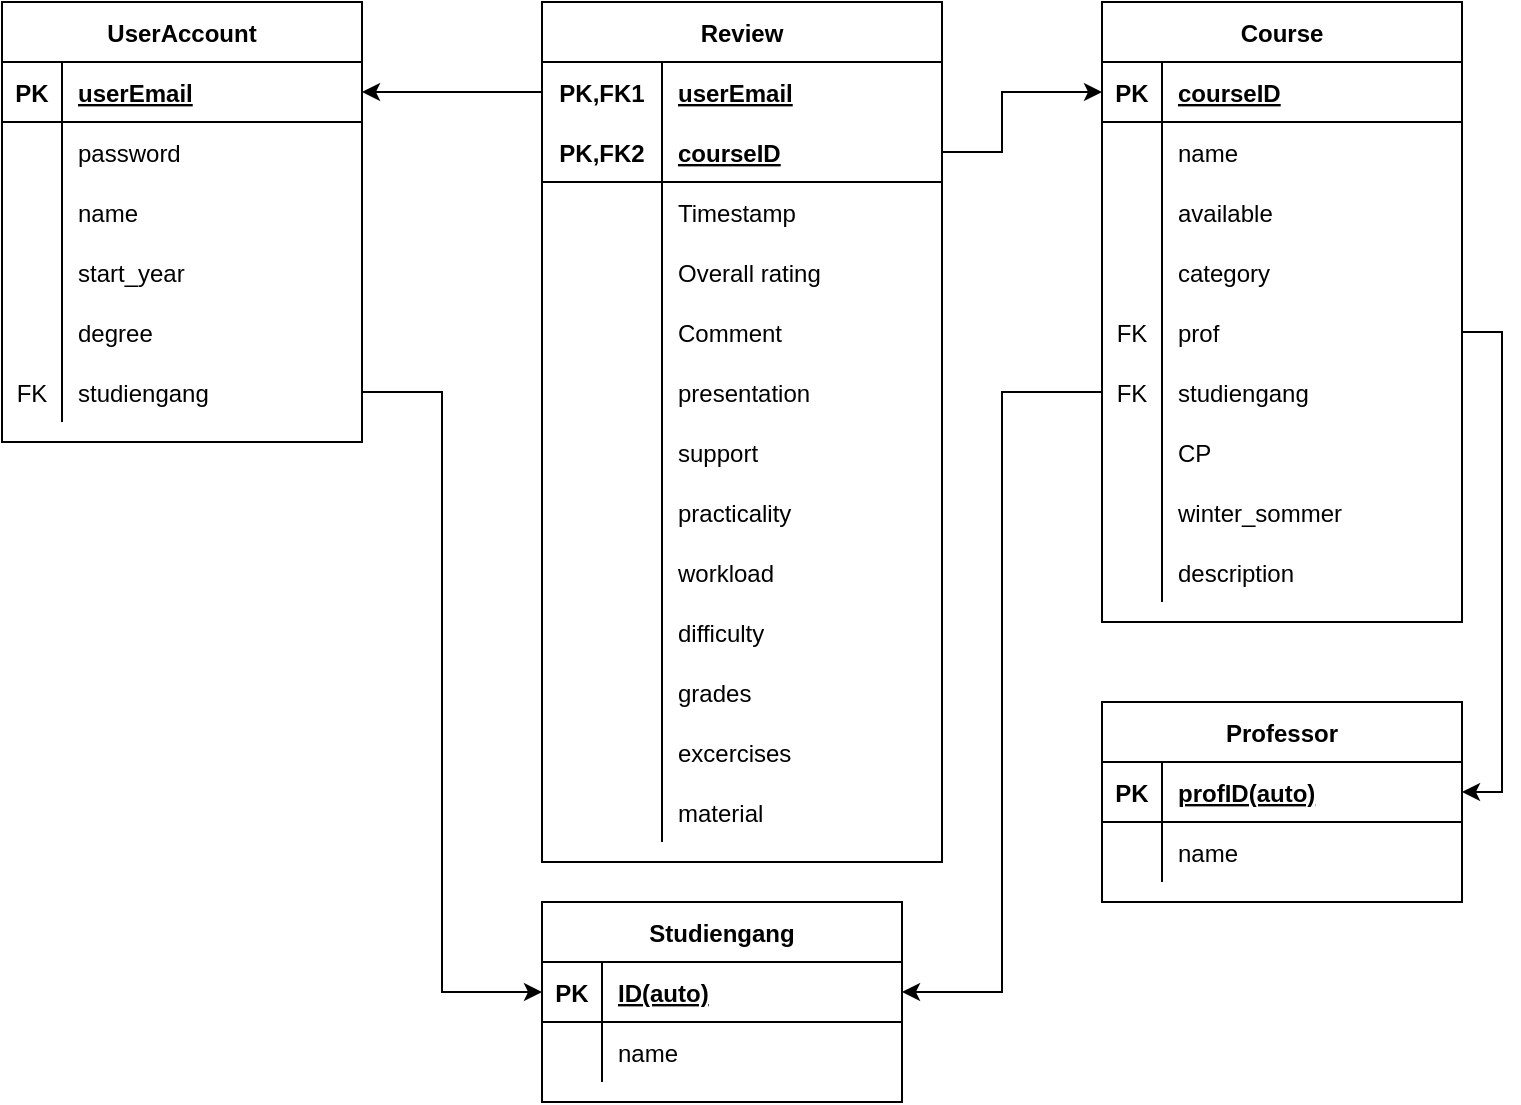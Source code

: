 <mxfile version="13.7.9" type="device"><diagram id="c5sWWQLXmbytfApVnVWo" name="Page-1"><mxGraphModel dx="780" dy="813" grid="1" gridSize="10" guides="1" tooltips="1" connect="1" arrows="1" fold="1" page="1" pageScale="1" pageWidth="827" pageHeight="1169" math="0" shadow="0"><root><mxCell id="0"/><mxCell id="1" parent="0"/><mxCell id="COSJbaJv8XqN8ZDeL6Fu-1" value="UserAccount" style="shape=table;startSize=30;container=1;collapsible=1;childLayout=tableLayout;fixedRows=1;rowLines=0;fontStyle=1;align=center;resizeLast=1;" parent="1" vertex="1"><mxGeometry x="20" y="100" width="180" height="220" as="geometry"/></mxCell><mxCell id="COSJbaJv8XqN8ZDeL6Fu-2" value="" style="shape=partialRectangle;collapsible=0;dropTarget=0;pointerEvents=0;fillColor=none;top=0;left=0;bottom=1;right=0;points=[[0,0.5],[1,0.5]];portConstraint=eastwest;" parent="COSJbaJv8XqN8ZDeL6Fu-1" vertex="1"><mxGeometry y="30" width="180" height="30" as="geometry"/></mxCell><mxCell id="COSJbaJv8XqN8ZDeL6Fu-3" value="PK" style="shape=partialRectangle;connectable=0;fillColor=none;top=0;left=0;bottom=0;right=0;fontStyle=1;overflow=hidden;" parent="COSJbaJv8XqN8ZDeL6Fu-2" vertex="1"><mxGeometry width="30" height="30" as="geometry"/></mxCell><mxCell id="COSJbaJv8XqN8ZDeL6Fu-4" value="userEmail" style="shape=partialRectangle;connectable=0;fillColor=none;top=0;left=0;bottom=0;right=0;align=left;spacingLeft=6;fontStyle=5;overflow=hidden;" parent="COSJbaJv8XqN8ZDeL6Fu-2" vertex="1"><mxGeometry x="30" width="150" height="30" as="geometry"/></mxCell><mxCell id="COSJbaJv8XqN8ZDeL6Fu-5" value="" style="shape=partialRectangle;collapsible=0;dropTarget=0;pointerEvents=0;fillColor=none;top=0;left=0;bottom=0;right=0;points=[[0,0.5],[1,0.5]];portConstraint=eastwest;" parent="COSJbaJv8XqN8ZDeL6Fu-1" vertex="1"><mxGeometry y="60" width="180" height="30" as="geometry"/></mxCell><mxCell id="COSJbaJv8XqN8ZDeL6Fu-6" value="" style="shape=partialRectangle;connectable=0;fillColor=none;top=0;left=0;bottom=0;right=0;editable=1;overflow=hidden;" parent="COSJbaJv8XqN8ZDeL6Fu-5" vertex="1"><mxGeometry width="30" height="30" as="geometry"/></mxCell><mxCell id="COSJbaJv8XqN8ZDeL6Fu-7" value="password" style="shape=partialRectangle;connectable=0;fillColor=none;top=0;left=0;bottom=0;right=0;align=left;spacingLeft=6;overflow=hidden;" parent="COSJbaJv8XqN8ZDeL6Fu-5" vertex="1"><mxGeometry x="30" width="150" height="30" as="geometry"/></mxCell><mxCell id="COSJbaJv8XqN8ZDeL6Fu-8" value="" style="shape=partialRectangle;collapsible=0;dropTarget=0;pointerEvents=0;fillColor=none;top=0;left=0;bottom=0;right=0;points=[[0,0.5],[1,0.5]];portConstraint=eastwest;" parent="COSJbaJv8XqN8ZDeL6Fu-1" vertex="1"><mxGeometry y="90" width="180" height="30" as="geometry"/></mxCell><mxCell id="COSJbaJv8XqN8ZDeL6Fu-9" value="" style="shape=partialRectangle;connectable=0;fillColor=none;top=0;left=0;bottom=0;right=0;editable=1;overflow=hidden;" parent="COSJbaJv8XqN8ZDeL6Fu-8" vertex="1"><mxGeometry width="30" height="30" as="geometry"/></mxCell><mxCell id="COSJbaJv8XqN8ZDeL6Fu-10" value="name" style="shape=partialRectangle;connectable=0;fillColor=none;top=0;left=0;bottom=0;right=0;align=left;spacingLeft=6;overflow=hidden;" parent="COSJbaJv8XqN8ZDeL6Fu-8" vertex="1"><mxGeometry x="30" width="150" height="30" as="geometry"/></mxCell><mxCell id="COSJbaJv8XqN8ZDeL6Fu-11" value="" style="shape=partialRectangle;collapsible=0;dropTarget=0;pointerEvents=0;fillColor=none;top=0;left=0;bottom=0;right=0;points=[[0,0.5],[1,0.5]];portConstraint=eastwest;" parent="COSJbaJv8XqN8ZDeL6Fu-1" vertex="1"><mxGeometry y="120" width="180" height="30" as="geometry"/></mxCell><mxCell id="COSJbaJv8XqN8ZDeL6Fu-12" value="" style="shape=partialRectangle;connectable=0;fillColor=none;top=0;left=0;bottom=0;right=0;editable=1;overflow=hidden;" parent="COSJbaJv8XqN8ZDeL6Fu-11" vertex="1"><mxGeometry width="30" height="30" as="geometry"/></mxCell><mxCell id="COSJbaJv8XqN8ZDeL6Fu-13" value="start_year" style="shape=partialRectangle;connectable=0;fillColor=none;top=0;left=0;bottom=0;right=0;align=left;spacingLeft=6;overflow=hidden;" parent="COSJbaJv8XqN8ZDeL6Fu-11" vertex="1"><mxGeometry x="30" width="150" height="30" as="geometry"/></mxCell><mxCell id="COSJbaJv8XqN8ZDeL6Fu-20" style="shape=partialRectangle;collapsible=0;dropTarget=0;pointerEvents=0;fillColor=none;top=0;left=0;bottom=0;right=0;points=[[0,0.5],[1,0.5]];portConstraint=eastwest;" parent="COSJbaJv8XqN8ZDeL6Fu-1" vertex="1"><mxGeometry y="150" width="180" height="30" as="geometry"/></mxCell><mxCell id="COSJbaJv8XqN8ZDeL6Fu-21" style="shape=partialRectangle;connectable=0;fillColor=none;top=0;left=0;bottom=0;right=0;editable=1;overflow=hidden;" parent="COSJbaJv8XqN8ZDeL6Fu-20" vertex="1"><mxGeometry width="30" height="30" as="geometry"/></mxCell><mxCell id="COSJbaJv8XqN8ZDeL6Fu-22" value="degree" style="shape=partialRectangle;connectable=0;fillColor=none;top=0;left=0;bottom=0;right=0;align=left;spacingLeft=6;overflow=hidden;" parent="COSJbaJv8XqN8ZDeL6Fu-20" vertex="1"><mxGeometry x="30" width="150" height="30" as="geometry"/></mxCell><mxCell id="COSJbaJv8XqN8ZDeL6Fu-23" style="shape=partialRectangle;collapsible=0;dropTarget=0;pointerEvents=0;fillColor=none;top=0;left=0;bottom=0;right=0;points=[[0,0.5],[1,0.5]];portConstraint=eastwest;" parent="COSJbaJv8XqN8ZDeL6Fu-1" vertex="1"><mxGeometry y="180" width="180" height="30" as="geometry"/></mxCell><mxCell id="COSJbaJv8XqN8ZDeL6Fu-24" value="FK" style="shape=partialRectangle;connectable=0;fillColor=none;top=0;left=0;bottom=0;right=0;editable=1;overflow=hidden;" parent="COSJbaJv8XqN8ZDeL6Fu-23" vertex="1"><mxGeometry width="30" height="30" as="geometry"/></mxCell><mxCell id="COSJbaJv8XqN8ZDeL6Fu-25" value="studiengang" style="shape=partialRectangle;connectable=0;fillColor=none;top=0;left=0;bottom=0;right=0;align=left;spacingLeft=6;overflow=hidden;" parent="COSJbaJv8XqN8ZDeL6Fu-23" vertex="1"><mxGeometry x="30" width="150" height="30" as="geometry"/></mxCell><mxCell id="COSJbaJv8XqN8ZDeL6Fu-67" value="Review" style="shape=table;startSize=30;container=1;collapsible=1;childLayout=tableLayout;fixedRows=1;rowLines=0;fontStyle=1;align=center;resizeLast=1;" parent="1" vertex="1"><mxGeometry x="290" y="100" width="200" height="430" as="geometry"/></mxCell><mxCell id="COSJbaJv8XqN8ZDeL6Fu-68" value="" style="shape=partialRectangle;collapsible=0;dropTarget=0;pointerEvents=0;fillColor=none;top=0;left=0;bottom=0;right=0;points=[[0,0.5],[1,0.5]];portConstraint=eastwest;" parent="COSJbaJv8XqN8ZDeL6Fu-67" vertex="1"><mxGeometry y="30" width="200" height="30" as="geometry"/></mxCell><mxCell id="COSJbaJv8XqN8ZDeL6Fu-69" value="PK,FK1" style="shape=partialRectangle;connectable=0;fillColor=none;top=0;left=0;bottom=0;right=0;fontStyle=1;overflow=hidden;" parent="COSJbaJv8XqN8ZDeL6Fu-68" vertex="1"><mxGeometry width="60" height="30" as="geometry"/></mxCell><mxCell id="COSJbaJv8XqN8ZDeL6Fu-70" value="userEmail" style="shape=partialRectangle;connectable=0;fillColor=none;top=0;left=0;bottom=0;right=0;align=left;spacingLeft=6;fontStyle=5;overflow=hidden;" parent="COSJbaJv8XqN8ZDeL6Fu-68" vertex="1"><mxGeometry x="60" width="140" height="30" as="geometry"/></mxCell><mxCell id="COSJbaJv8XqN8ZDeL6Fu-71" value="" style="shape=partialRectangle;collapsible=0;dropTarget=0;pointerEvents=0;fillColor=none;top=0;left=0;bottom=1;right=0;points=[[0,0.5],[1,0.5]];portConstraint=eastwest;" parent="COSJbaJv8XqN8ZDeL6Fu-67" vertex="1"><mxGeometry y="60" width="200" height="30" as="geometry"/></mxCell><mxCell id="COSJbaJv8XqN8ZDeL6Fu-72" value="PK,FK2" style="shape=partialRectangle;connectable=0;fillColor=none;top=0;left=0;bottom=0;right=0;fontStyle=1;overflow=hidden;" parent="COSJbaJv8XqN8ZDeL6Fu-71" vertex="1"><mxGeometry width="60" height="30" as="geometry"/></mxCell><mxCell id="COSJbaJv8XqN8ZDeL6Fu-73" value="courseID" style="shape=partialRectangle;connectable=0;fillColor=none;top=0;left=0;bottom=0;right=0;align=left;spacingLeft=6;fontStyle=5;overflow=hidden;" parent="COSJbaJv8XqN8ZDeL6Fu-71" vertex="1"><mxGeometry x="60" width="140" height="30" as="geometry"/></mxCell><mxCell id="4_7l9rbQT4MLjAGLlOyu-4" style="shape=partialRectangle;collapsible=0;dropTarget=0;pointerEvents=0;fillColor=none;top=0;left=0;bottom=0;right=0;points=[[0,0.5],[1,0.5]];portConstraint=eastwest;" vertex="1" parent="COSJbaJv8XqN8ZDeL6Fu-67"><mxGeometry y="90" width="200" height="30" as="geometry"/></mxCell><mxCell id="4_7l9rbQT4MLjAGLlOyu-5" style="shape=partialRectangle;connectable=0;fillColor=none;top=0;left=0;bottom=0;right=0;editable=1;overflow=hidden;" vertex="1" parent="4_7l9rbQT4MLjAGLlOyu-4"><mxGeometry width="60" height="30" as="geometry"/></mxCell><mxCell id="4_7l9rbQT4MLjAGLlOyu-6" value="Timestamp" style="shape=partialRectangle;connectable=0;fillColor=none;top=0;left=0;bottom=0;right=0;align=left;spacingLeft=6;overflow=hidden;" vertex="1" parent="4_7l9rbQT4MLjAGLlOyu-4"><mxGeometry x="60" width="140" height="30" as="geometry"/></mxCell><mxCell id="COSJbaJv8XqN8ZDeL6Fu-74" value="" style="shape=partialRectangle;collapsible=0;dropTarget=0;pointerEvents=0;fillColor=none;top=0;left=0;bottom=0;right=0;points=[[0,0.5],[1,0.5]];portConstraint=eastwest;" parent="COSJbaJv8XqN8ZDeL6Fu-67" vertex="1"><mxGeometry y="120" width="200" height="30" as="geometry"/></mxCell><mxCell id="COSJbaJv8XqN8ZDeL6Fu-75" value="" style="shape=partialRectangle;connectable=0;fillColor=none;top=0;left=0;bottom=0;right=0;editable=1;overflow=hidden;" parent="COSJbaJv8XqN8ZDeL6Fu-74" vertex="1"><mxGeometry width="60" height="30" as="geometry"/></mxCell><mxCell id="COSJbaJv8XqN8ZDeL6Fu-76" value="Overall rating" style="shape=partialRectangle;connectable=0;fillColor=none;top=0;left=0;bottom=0;right=0;align=left;spacingLeft=6;overflow=hidden;" parent="COSJbaJv8XqN8ZDeL6Fu-74" vertex="1"><mxGeometry x="60" width="140" height="30" as="geometry"/></mxCell><mxCell id="COSJbaJv8XqN8ZDeL6Fu-77" value="" style="shape=partialRectangle;collapsible=0;dropTarget=0;pointerEvents=0;fillColor=none;top=0;left=0;bottom=0;right=0;points=[[0,0.5],[1,0.5]];portConstraint=eastwest;" parent="COSJbaJv8XqN8ZDeL6Fu-67" vertex="1"><mxGeometry y="150" width="200" height="30" as="geometry"/></mxCell><mxCell id="COSJbaJv8XqN8ZDeL6Fu-78" value="" style="shape=partialRectangle;connectable=0;fillColor=none;top=0;left=0;bottom=0;right=0;editable=1;overflow=hidden;" parent="COSJbaJv8XqN8ZDeL6Fu-77" vertex="1"><mxGeometry width="60" height="30" as="geometry"/></mxCell><mxCell id="COSJbaJv8XqN8ZDeL6Fu-79" value="Comment" style="shape=partialRectangle;connectable=0;fillColor=none;top=0;left=0;bottom=0;right=0;align=left;spacingLeft=6;overflow=hidden;" parent="COSJbaJv8XqN8ZDeL6Fu-77" vertex="1"><mxGeometry x="60" width="140" height="30" as="geometry"/></mxCell><mxCell id="S4m_LVroUnzuTkJydnxR-19" style="shape=partialRectangle;collapsible=0;dropTarget=0;pointerEvents=0;fillColor=none;top=0;left=0;bottom=0;right=0;points=[[0,0.5],[1,0.5]];portConstraint=eastwest;" parent="COSJbaJv8XqN8ZDeL6Fu-67" vertex="1"><mxGeometry y="180" width="200" height="30" as="geometry"/></mxCell><mxCell id="S4m_LVroUnzuTkJydnxR-20" style="shape=partialRectangle;connectable=0;fillColor=none;top=0;left=0;bottom=0;right=0;editable=1;overflow=hidden;" parent="S4m_LVroUnzuTkJydnxR-19" vertex="1"><mxGeometry width="60" height="30" as="geometry"/></mxCell><mxCell id="S4m_LVroUnzuTkJydnxR-21" value="presentation" style="shape=partialRectangle;connectable=0;fillColor=none;top=0;left=0;bottom=0;right=0;align=left;spacingLeft=6;overflow=hidden;" parent="S4m_LVroUnzuTkJydnxR-19" vertex="1"><mxGeometry x="60" width="140" height="30" as="geometry"/></mxCell><mxCell id="S4m_LVroUnzuTkJydnxR-16" style="shape=partialRectangle;collapsible=0;dropTarget=0;pointerEvents=0;fillColor=none;top=0;left=0;bottom=0;right=0;points=[[0,0.5],[1,0.5]];portConstraint=eastwest;" parent="COSJbaJv8XqN8ZDeL6Fu-67" vertex="1"><mxGeometry y="210" width="200" height="30" as="geometry"/></mxCell><mxCell id="S4m_LVroUnzuTkJydnxR-17" style="shape=partialRectangle;connectable=0;fillColor=none;top=0;left=0;bottom=0;right=0;editable=1;overflow=hidden;" parent="S4m_LVroUnzuTkJydnxR-16" vertex="1"><mxGeometry width="60" height="30" as="geometry"/></mxCell><mxCell id="S4m_LVroUnzuTkJydnxR-18" value="support" style="shape=partialRectangle;connectable=0;fillColor=none;top=0;left=0;bottom=0;right=0;align=left;spacingLeft=6;overflow=hidden;" parent="S4m_LVroUnzuTkJydnxR-16" vertex="1"><mxGeometry x="60" width="140" height="30" as="geometry"/></mxCell><mxCell id="S4m_LVroUnzuTkJydnxR-13" style="shape=partialRectangle;collapsible=0;dropTarget=0;pointerEvents=0;fillColor=none;top=0;left=0;bottom=0;right=0;points=[[0,0.5],[1,0.5]];portConstraint=eastwest;" parent="COSJbaJv8XqN8ZDeL6Fu-67" vertex="1"><mxGeometry y="240" width="200" height="30" as="geometry"/></mxCell><mxCell id="S4m_LVroUnzuTkJydnxR-14" style="shape=partialRectangle;connectable=0;fillColor=none;top=0;left=0;bottom=0;right=0;editable=1;overflow=hidden;" parent="S4m_LVroUnzuTkJydnxR-13" vertex="1"><mxGeometry width="60" height="30" as="geometry"/></mxCell><mxCell id="S4m_LVroUnzuTkJydnxR-15" value="practicality" style="shape=partialRectangle;connectable=0;fillColor=none;top=0;left=0;bottom=0;right=0;align=left;spacingLeft=6;overflow=hidden;" parent="S4m_LVroUnzuTkJydnxR-13" vertex="1"><mxGeometry x="60" width="140" height="30" as="geometry"/></mxCell><mxCell id="S4m_LVroUnzuTkJydnxR-10" style="shape=partialRectangle;collapsible=0;dropTarget=0;pointerEvents=0;fillColor=none;top=0;left=0;bottom=0;right=0;points=[[0,0.5],[1,0.5]];portConstraint=eastwest;" parent="COSJbaJv8XqN8ZDeL6Fu-67" vertex="1"><mxGeometry y="270" width="200" height="30" as="geometry"/></mxCell><mxCell id="S4m_LVroUnzuTkJydnxR-11" style="shape=partialRectangle;connectable=0;fillColor=none;top=0;left=0;bottom=0;right=0;editable=1;overflow=hidden;" parent="S4m_LVroUnzuTkJydnxR-10" vertex="1"><mxGeometry width="60" height="30" as="geometry"/></mxCell><mxCell id="S4m_LVroUnzuTkJydnxR-12" value="workload" style="shape=partialRectangle;connectable=0;fillColor=none;top=0;left=0;bottom=0;right=0;align=left;spacingLeft=6;overflow=hidden;" parent="S4m_LVroUnzuTkJydnxR-10" vertex="1"><mxGeometry x="60" width="140" height="30" as="geometry"/></mxCell><mxCell id="S4m_LVroUnzuTkJydnxR-7" style="shape=partialRectangle;collapsible=0;dropTarget=0;pointerEvents=0;fillColor=none;top=0;left=0;bottom=0;right=0;points=[[0,0.5],[1,0.5]];portConstraint=eastwest;" parent="COSJbaJv8XqN8ZDeL6Fu-67" vertex="1"><mxGeometry y="300" width="200" height="30" as="geometry"/></mxCell><mxCell id="S4m_LVroUnzuTkJydnxR-8" style="shape=partialRectangle;connectable=0;fillColor=none;top=0;left=0;bottom=0;right=0;editable=1;overflow=hidden;" parent="S4m_LVroUnzuTkJydnxR-7" vertex="1"><mxGeometry width="60" height="30" as="geometry"/></mxCell><mxCell id="S4m_LVroUnzuTkJydnxR-9" value="difficulty" style="shape=partialRectangle;connectable=0;fillColor=none;top=0;left=0;bottom=0;right=0;align=left;spacingLeft=6;overflow=hidden;" parent="S4m_LVroUnzuTkJydnxR-7" vertex="1"><mxGeometry x="60" width="140" height="30" as="geometry"/></mxCell><mxCell id="S4m_LVroUnzuTkJydnxR-4" style="shape=partialRectangle;collapsible=0;dropTarget=0;pointerEvents=0;fillColor=none;top=0;left=0;bottom=0;right=0;points=[[0,0.5],[1,0.5]];portConstraint=eastwest;" parent="COSJbaJv8XqN8ZDeL6Fu-67" vertex="1"><mxGeometry y="330" width="200" height="30" as="geometry"/></mxCell><mxCell id="S4m_LVroUnzuTkJydnxR-5" style="shape=partialRectangle;connectable=0;fillColor=none;top=0;left=0;bottom=0;right=0;editable=1;overflow=hidden;" parent="S4m_LVroUnzuTkJydnxR-4" vertex="1"><mxGeometry width="60" height="30" as="geometry"/></mxCell><mxCell id="S4m_LVroUnzuTkJydnxR-6" value="grades" style="shape=partialRectangle;connectable=0;fillColor=none;top=0;left=0;bottom=0;right=0;align=left;spacingLeft=6;overflow=hidden;" parent="S4m_LVroUnzuTkJydnxR-4" vertex="1"><mxGeometry x="60" width="140" height="30" as="geometry"/></mxCell><mxCell id="S4m_LVroUnzuTkJydnxR-1" style="shape=partialRectangle;collapsible=0;dropTarget=0;pointerEvents=0;fillColor=none;top=0;left=0;bottom=0;right=0;points=[[0,0.5],[1,0.5]];portConstraint=eastwest;" parent="COSJbaJv8XqN8ZDeL6Fu-67" vertex="1"><mxGeometry y="360" width="200" height="30" as="geometry"/></mxCell><mxCell id="S4m_LVroUnzuTkJydnxR-2" style="shape=partialRectangle;connectable=0;fillColor=none;top=0;left=0;bottom=0;right=0;editable=1;overflow=hidden;" parent="S4m_LVroUnzuTkJydnxR-1" vertex="1"><mxGeometry width="60" height="30" as="geometry"/></mxCell><mxCell id="S4m_LVroUnzuTkJydnxR-3" value="excercises" style="shape=partialRectangle;connectable=0;fillColor=none;top=0;left=0;bottom=0;right=0;align=left;spacingLeft=6;overflow=hidden;" parent="S4m_LVroUnzuTkJydnxR-1" vertex="1"><mxGeometry x="60" width="140" height="30" as="geometry"/></mxCell><mxCell id="S4m_LVroUnzuTkJydnxR-22" style="shape=partialRectangle;collapsible=0;dropTarget=0;pointerEvents=0;fillColor=none;top=0;left=0;bottom=0;right=0;points=[[0,0.5],[1,0.5]];portConstraint=eastwest;" parent="COSJbaJv8XqN8ZDeL6Fu-67" vertex="1"><mxGeometry y="390" width="200" height="30" as="geometry"/></mxCell><mxCell id="S4m_LVroUnzuTkJydnxR-23" style="shape=partialRectangle;connectable=0;fillColor=none;top=0;left=0;bottom=0;right=0;editable=1;overflow=hidden;" parent="S4m_LVroUnzuTkJydnxR-22" vertex="1"><mxGeometry width="60" height="30" as="geometry"/></mxCell><mxCell id="S4m_LVroUnzuTkJydnxR-24" value="material" style="shape=partialRectangle;connectable=0;fillColor=none;top=0;left=0;bottom=0;right=0;align=left;spacingLeft=6;overflow=hidden;" parent="S4m_LVroUnzuTkJydnxR-22" vertex="1"><mxGeometry x="60" width="140" height="30" as="geometry"/></mxCell><mxCell id="COSJbaJv8XqN8ZDeL6Fu-115" style="edgeStyle=orthogonalEdgeStyle;rounded=0;orthogonalLoop=1;jettySize=auto;html=1;entryX=0;entryY=0.5;entryDx=0;entryDy=0;exitX=1;exitY=0.5;exitDx=0;exitDy=0;" parent="1" source="COSJbaJv8XqN8ZDeL6Fu-23" target="COSJbaJv8XqN8ZDeL6Fu-81" edge="1"><mxGeometry relative="1" as="geometry"><Array as="points"><mxPoint x="240" y="295"/><mxPoint x="240" y="595"/></Array><mxPoint x="200" y="595" as="targetPoint"/></mxGeometry></mxCell><mxCell id="COSJbaJv8XqN8ZDeL6Fu-116" style="edgeStyle=orthogonalEdgeStyle;rounded=0;orthogonalLoop=1;jettySize=auto;html=1;entryX=1;entryY=0.5;entryDx=0;entryDy=0;" parent="1" source="COSJbaJv8XqN8ZDeL6Fu-68" target="COSJbaJv8XqN8ZDeL6Fu-2" edge="1"><mxGeometry relative="1" as="geometry"><Array as="points"><mxPoint x="230" y="145"/><mxPoint x="230" y="145"/></Array></mxGeometry></mxCell><mxCell id="COSJbaJv8XqN8ZDeL6Fu-117" style="edgeStyle=orthogonalEdgeStyle;rounded=0;orthogonalLoop=1;jettySize=auto;html=1;entryX=0;entryY=0.5;entryDx=0;entryDy=0;" parent="1" source="COSJbaJv8XqN8ZDeL6Fu-71" target="COSJbaJv8XqN8ZDeL6Fu-27" edge="1"><mxGeometry relative="1" as="geometry"><Array as="points"><mxPoint x="520" y="175"/><mxPoint x="520" y="145"/></Array></mxGeometry></mxCell><mxCell id="COSJbaJv8XqN8ZDeL6Fu-118" style="edgeStyle=orthogonalEdgeStyle;rounded=0;orthogonalLoop=1;jettySize=auto;html=1;entryX=1;entryY=0.5;entryDx=0;entryDy=0;" parent="1" source="COSJbaJv8XqN8ZDeL6Fu-42" target="COSJbaJv8XqN8ZDeL6Fu-81" edge="1"><mxGeometry relative="1" as="geometry"><Array as="points"><mxPoint x="520" y="295"/><mxPoint x="520" y="595"/></Array></mxGeometry></mxCell><mxCell id="COSJbaJv8XqN8ZDeL6Fu-26" value="Course" style="shape=table;startSize=30;container=1;collapsible=1;childLayout=tableLayout;fixedRows=1;rowLines=0;fontStyle=1;align=center;resizeLast=1;" parent="1" vertex="1"><mxGeometry x="570" y="100" width="180" height="310" as="geometry"/></mxCell><mxCell id="COSJbaJv8XqN8ZDeL6Fu-27" value="" style="shape=partialRectangle;collapsible=0;dropTarget=0;pointerEvents=0;fillColor=none;top=0;left=0;bottom=1;right=0;points=[[0,0.5],[1,0.5]];portConstraint=eastwest;" parent="COSJbaJv8XqN8ZDeL6Fu-26" vertex="1"><mxGeometry y="30" width="180" height="30" as="geometry"/></mxCell><mxCell id="COSJbaJv8XqN8ZDeL6Fu-28" value="PK" style="shape=partialRectangle;connectable=0;fillColor=none;top=0;left=0;bottom=0;right=0;fontStyle=1;overflow=hidden;" parent="COSJbaJv8XqN8ZDeL6Fu-27" vertex="1"><mxGeometry width="30" height="30" as="geometry"/></mxCell><mxCell id="COSJbaJv8XqN8ZDeL6Fu-29" value="courseID" style="shape=partialRectangle;connectable=0;fillColor=none;top=0;left=0;bottom=0;right=0;align=left;spacingLeft=6;fontStyle=5;overflow=hidden;" parent="COSJbaJv8XqN8ZDeL6Fu-27" vertex="1"><mxGeometry x="30" width="150" height="30" as="geometry"/></mxCell><mxCell id="COSJbaJv8XqN8ZDeL6Fu-30" value="" style="shape=partialRectangle;collapsible=0;dropTarget=0;pointerEvents=0;fillColor=none;top=0;left=0;bottom=0;right=0;points=[[0,0.5],[1,0.5]];portConstraint=eastwest;" parent="COSJbaJv8XqN8ZDeL6Fu-26" vertex="1"><mxGeometry y="60" width="180" height="30" as="geometry"/></mxCell><mxCell id="COSJbaJv8XqN8ZDeL6Fu-31" value="" style="shape=partialRectangle;connectable=0;fillColor=none;top=0;left=0;bottom=0;right=0;editable=1;overflow=hidden;" parent="COSJbaJv8XqN8ZDeL6Fu-30" vertex="1"><mxGeometry width="30" height="30" as="geometry"/></mxCell><mxCell id="COSJbaJv8XqN8ZDeL6Fu-32" value="name" style="shape=partialRectangle;connectable=0;fillColor=none;top=0;left=0;bottom=0;right=0;align=left;spacingLeft=6;overflow=hidden;" parent="COSJbaJv8XqN8ZDeL6Fu-30" vertex="1"><mxGeometry x="30" width="150" height="30" as="geometry"/></mxCell><mxCell id="COSJbaJv8XqN8ZDeL6Fu-33" value="" style="shape=partialRectangle;collapsible=0;dropTarget=0;pointerEvents=0;fillColor=none;top=0;left=0;bottom=0;right=0;points=[[0,0.5],[1,0.5]];portConstraint=eastwest;" parent="COSJbaJv8XqN8ZDeL6Fu-26" vertex="1"><mxGeometry y="90" width="180" height="30" as="geometry"/></mxCell><mxCell id="COSJbaJv8XqN8ZDeL6Fu-34" value="" style="shape=partialRectangle;connectable=0;fillColor=none;top=0;left=0;bottom=0;right=0;editable=1;overflow=hidden;" parent="COSJbaJv8XqN8ZDeL6Fu-33" vertex="1"><mxGeometry width="30" height="30" as="geometry"/></mxCell><mxCell id="COSJbaJv8XqN8ZDeL6Fu-35" value="available" style="shape=partialRectangle;connectable=0;fillColor=none;top=0;left=0;bottom=0;right=0;align=left;spacingLeft=6;overflow=hidden;" parent="COSJbaJv8XqN8ZDeL6Fu-33" vertex="1"><mxGeometry x="30" width="150" height="30" as="geometry"/></mxCell><mxCell id="COSJbaJv8XqN8ZDeL6Fu-36" value="" style="shape=partialRectangle;collapsible=0;dropTarget=0;pointerEvents=0;fillColor=none;top=0;left=0;bottom=0;right=0;points=[[0,0.5],[1,0.5]];portConstraint=eastwest;" parent="COSJbaJv8XqN8ZDeL6Fu-26" vertex="1"><mxGeometry y="120" width="180" height="30" as="geometry"/></mxCell><mxCell id="COSJbaJv8XqN8ZDeL6Fu-37" value="" style="shape=partialRectangle;connectable=0;fillColor=none;top=0;left=0;bottom=0;right=0;editable=1;overflow=hidden;" parent="COSJbaJv8XqN8ZDeL6Fu-36" vertex="1"><mxGeometry width="30" height="30" as="geometry"/></mxCell><mxCell id="COSJbaJv8XqN8ZDeL6Fu-38" value="category" style="shape=partialRectangle;connectable=0;fillColor=none;top=0;left=0;bottom=0;right=0;align=left;spacingLeft=6;overflow=hidden;" parent="COSJbaJv8XqN8ZDeL6Fu-36" vertex="1"><mxGeometry x="30" width="150" height="30" as="geometry"/></mxCell><mxCell id="COSJbaJv8XqN8ZDeL6Fu-39" style="shape=partialRectangle;collapsible=0;dropTarget=0;pointerEvents=0;fillColor=none;top=0;left=0;bottom=0;right=0;points=[[0,0.5],[1,0.5]];portConstraint=eastwest;" parent="COSJbaJv8XqN8ZDeL6Fu-26" vertex="1"><mxGeometry y="150" width="180" height="30" as="geometry"/></mxCell><mxCell id="COSJbaJv8XqN8ZDeL6Fu-40" value="FK" style="shape=partialRectangle;connectable=0;fillColor=none;top=0;left=0;bottom=0;right=0;editable=1;overflow=hidden;" parent="COSJbaJv8XqN8ZDeL6Fu-39" vertex="1"><mxGeometry width="30" height="30" as="geometry"/></mxCell><mxCell id="COSJbaJv8XqN8ZDeL6Fu-41" value="prof" style="shape=partialRectangle;connectable=0;fillColor=none;top=0;left=0;bottom=0;right=0;align=left;spacingLeft=6;overflow=hidden;" parent="COSJbaJv8XqN8ZDeL6Fu-39" vertex="1"><mxGeometry x="30" width="150" height="30" as="geometry"/></mxCell><mxCell id="COSJbaJv8XqN8ZDeL6Fu-42" style="shape=partialRectangle;collapsible=0;dropTarget=0;pointerEvents=0;fillColor=none;top=0;left=0;bottom=0;right=0;points=[[0,0.5],[1,0.5]];portConstraint=eastwest;" parent="COSJbaJv8XqN8ZDeL6Fu-26" vertex="1"><mxGeometry y="180" width="180" height="30" as="geometry"/></mxCell><mxCell id="COSJbaJv8XqN8ZDeL6Fu-43" value="FK" style="shape=partialRectangle;connectable=0;fillColor=none;top=0;left=0;bottom=0;right=0;editable=1;overflow=hidden;" parent="COSJbaJv8XqN8ZDeL6Fu-42" vertex="1"><mxGeometry width="30" height="30" as="geometry"/></mxCell><mxCell id="COSJbaJv8XqN8ZDeL6Fu-44" value="studiengang" style="shape=partialRectangle;connectable=0;fillColor=none;top=0;left=0;bottom=0;right=0;align=left;spacingLeft=6;overflow=hidden;" parent="COSJbaJv8XqN8ZDeL6Fu-42" vertex="1"><mxGeometry x="30" width="150" height="30" as="geometry"/></mxCell><mxCell id="COSJbaJv8XqN8ZDeL6Fu-45" style="shape=partialRectangle;collapsible=0;dropTarget=0;pointerEvents=0;fillColor=none;top=0;left=0;bottom=0;right=0;points=[[0,0.5],[1,0.5]];portConstraint=eastwest;" parent="COSJbaJv8XqN8ZDeL6Fu-26" vertex="1"><mxGeometry y="210" width="180" height="30" as="geometry"/></mxCell><mxCell id="COSJbaJv8XqN8ZDeL6Fu-46" style="shape=partialRectangle;connectable=0;fillColor=none;top=0;left=0;bottom=0;right=0;editable=1;overflow=hidden;" parent="COSJbaJv8XqN8ZDeL6Fu-45" vertex="1"><mxGeometry width="30" height="30" as="geometry"/></mxCell><mxCell id="COSJbaJv8XqN8ZDeL6Fu-47" value="CP" style="shape=partialRectangle;connectable=0;fillColor=none;top=0;left=0;bottom=0;right=0;align=left;spacingLeft=6;overflow=hidden;" parent="COSJbaJv8XqN8ZDeL6Fu-45" vertex="1"><mxGeometry x="30" width="150" height="30" as="geometry"/></mxCell><mxCell id="lpP0g2ZLEbDxSvT4YpyS-1" style="shape=partialRectangle;collapsible=0;dropTarget=0;pointerEvents=0;fillColor=none;top=0;left=0;bottom=0;right=0;points=[[0,0.5],[1,0.5]];portConstraint=eastwest;" parent="COSJbaJv8XqN8ZDeL6Fu-26" vertex="1"><mxGeometry y="240" width="180" height="30" as="geometry"/></mxCell><mxCell id="lpP0g2ZLEbDxSvT4YpyS-2" style="shape=partialRectangle;connectable=0;fillColor=none;top=0;left=0;bottom=0;right=0;editable=1;overflow=hidden;" parent="lpP0g2ZLEbDxSvT4YpyS-1" vertex="1"><mxGeometry width="30" height="30" as="geometry"/></mxCell><mxCell id="lpP0g2ZLEbDxSvT4YpyS-3" value="winter_sommer" style="shape=partialRectangle;connectable=0;fillColor=none;top=0;left=0;bottom=0;right=0;align=left;spacingLeft=6;overflow=hidden;" parent="lpP0g2ZLEbDxSvT4YpyS-1" vertex="1"><mxGeometry x="30" width="150" height="30" as="geometry"/></mxCell><mxCell id="COSJbaJv8XqN8ZDeL6Fu-51" style="shape=partialRectangle;collapsible=0;dropTarget=0;pointerEvents=0;fillColor=none;top=0;left=0;bottom=0;right=0;points=[[0,0.5],[1,0.5]];portConstraint=eastwest;" parent="COSJbaJv8XqN8ZDeL6Fu-26" vertex="1"><mxGeometry y="270" width="180" height="30" as="geometry"/></mxCell><mxCell id="COSJbaJv8XqN8ZDeL6Fu-52" style="shape=partialRectangle;connectable=0;fillColor=none;top=0;left=0;bottom=0;right=0;editable=1;overflow=hidden;" parent="COSJbaJv8XqN8ZDeL6Fu-51" vertex="1"><mxGeometry width="30" height="30" as="geometry"/></mxCell><mxCell id="COSJbaJv8XqN8ZDeL6Fu-53" value="description" style="shape=partialRectangle;connectable=0;fillColor=none;top=0;left=0;bottom=0;right=0;align=left;spacingLeft=6;overflow=hidden;" parent="COSJbaJv8XqN8ZDeL6Fu-51" vertex="1"><mxGeometry x="30" width="150" height="30" as="geometry"/></mxCell><mxCell id="lpP0g2ZLEbDxSvT4YpyS-4" style="edgeStyle=orthogonalEdgeStyle;rounded=0;orthogonalLoop=1;jettySize=auto;html=1;entryX=1;entryY=0.5;entryDx=0;entryDy=0;exitX=1;exitY=0.5;exitDx=0;exitDy=0;" parent="1" source="COSJbaJv8XqN8ZDeL6Fu-39" target="COSJbaJv8XqN8ZDeL6Fu-103" edge="1"><mxGeometry relative="1" as="geometry"/></mxCell><mxCell id="COSJbaJv8XqN8ZDeL6Fu-102" value="Professor" style="shape=table;startSize=30;container=1;collapsible=1;childLayout=tableLayout;fixedRows=1;rowLines=0;fontStyle=1;align=center;resizeLast=1;" parent="1" vertex="1"><mxGeometry x="570" y="450" width="180" height="100" as="geometry"/></mxCell><mxCell id="COSJbaJv8XqN8ZDeL6Fu-103" value="" style="shape=partialRectangle;collapsible=0;dropTarget=0;pointerEvents=0;fillColor=none;top=0;left=0;bottom=1;right=0;points=[[0,0.5],[1,0.5]];portConstraint=eastwest;" parent="COSJbaJv8XqN8ZDeL6Fu-102" vertex="1"><mxGeometry y="30" width="180" height="30" as="geometry"/></mxCell><mxCell id="COSJbaJv8XqN8ZDeL6Fu-104" value="PK" style="shape=partialRectangle;connectable=0;fillColor=none;top=0;left=0;bottom=0;right=0;fontStyle=1;overflow=hidden;" parent="COSJbaJv8XqN8ZDeL6Fu-103" vertex="1"><mxGeometry width="30" height="30" as="geometry"/></mxCell><mxCell id="COSJbaJv8XqN8ZDeL6Fu-105" value="profID(auto)" style="shape=partialRectangle;connectable=0;fillColor=none;top=0;left=0;bottom=0;right=0;align=left;spacingLeft=6;fontStyle=5;overflow=hidden;" parent="COSJbaJv8XqN8ZDeL6Fu-103" vertex="1"><mxGeometry x="30" width="150" height="30" as="geometry"/></mxCell><mxCell id="COSJbaJv8XqN8ZDeL6Fu-106" value="" style="shape=partialRectangle;collapsible=0;dropTarget=0;pointerEvents=0;fillColor=none;top=0;left=0;bottom=0;right=0;points=[[0,0.5],[1,0.5]];portConstraint=eastwest;" parent="COSJbaJv8XqN8ZDeL6Fu-102" vertex="1"><mxGeometry y="60" width="180" height="30" as="geometry"/></mxCell><mxCell id="COSJbaJv8XqN8ZDeL6Fu-107" value="" style="shape=partialRectangle;connectable=0;fillColor=none;top=0;left=0;bottom=0;right=0;editable=1;overflow=hidden;" parent="COSJbaJv8XqN8ZDeL6Fu-106" vertex="1"><mxGeometry width="30" height="30" as="geometry"/></mxCell><mxCell id="COSJbaJv8XqN8ZDeL6Fu-108" value="name" style="shape=partialRectangle;connectable=0;fillColor=none;top=0;left=0;bottom=0;right=0;align=left;spacingLeft=6;overflow=hidden;" parent="COSJbaJv8XqN8ZDeL6Fu-106" vertex="1"><mxGeometry x="30" width="150" height="30" as="geometry"/></mxCell><mxCell id="COSJbaJv8XqN8ZDeL6Fu-80" value="Studiengang" style="shape=table;startSize=30;container=1;collapsible=1;childLayout=tableLayout;fixedRows=1;rowLines=0;fontStyle=1;align=center;resizeLast=1;" parent="1" vertex="1"><mxGeometry x="290" y="550" width="180" height="100" as="geometry"/></mxCell><mxCell id="COSJbaJv8XqN8ZDeL6Fu-81" value="" style="shape=partialRectangle;collapsible=0;dropTarget=0;pointerEvents=0;fillColor=none;top=0;left=0;bottom=1;right=0;points=[[0,0.5],[1,0.5]];portConstraint=eastwest;" parent="COSJbaJv8XqN8ZDeL6Fu-80" vertex="1"><mxGeometry y="30" width="180" height="30" as="geometry"/></mxCell><mxCell id="COSJbaJv8XqN8ZDeL6Fu-82" value="PK" style="shape=partialRectangle;connectable=0;fillColor=none;top=0;left=0;bottom=0;right=0;fontStyle=1;overflow=hidden;" parent="COSJbaJv8XqN8ZDeL6Fu-81" vertex="1"><mxGeometry width="30" height="30" as="geometry"/></mxCell><mxCell id="COSJbaJv8XqN8ZDeL6Fu-83" value="ID(auto)" style="shape=partialRectangle;connectable=0;fillColor=none;top=0;left=0;bottom=0;right=0;align=left;spacingLeft=6;fontStyle=5;overflow=hidden;" parent="COSJbaJv8XqN8ZDeL6Fu-81" vertex="1"><mxGeometry x="30" width="150" height="30" as="geometry"/></mxCell><mxCell id="es_CRpJ5PuIrQiRdneZU-4" style="shape=partialRectangle;collapsible=0;dropTarget=0;pointerEvents=0;fillColor=none;top=0;left=0;bottom=0;right=0;points=[[0,0.5],[1,0.5]];portConstraint=eastwest;" parent="COSJbaJv8XqN8ZDeL6Fu-80" vertex="1"><mxGeometry y="60" width="180" height="30" as="geometry"/></mxCell><mxCell id="es_CRpJ5PuIrQiRdneZU-5" style="shape=partialRectangle;connectable=0;fillColor=none;top=0;left=0;bottom=0;right=0;editable=1;overflow=hidden;" parent="es_CRpJ5PuIrQiRdneZU-4" vertex="1"><mxGeometry width="30" height="30" as="geometry"/></mxCell><mxCell id="es_CRpJ5PuIrQiRdneZU-6" value="name" style="shape=partialRectangle;connectable=0;fillColor=none;top=0;left=0;bottom=0;right=0;align=left;spacingLeft=6;overflow=hidden;" parent="es_CRpJ5PuIrQiRdneZU-4" vertex="1"><mxGeometry x="30" width="150" height="30" as="geometry"/></mxCell></root></mxGraphModel></diagram></mxfile>